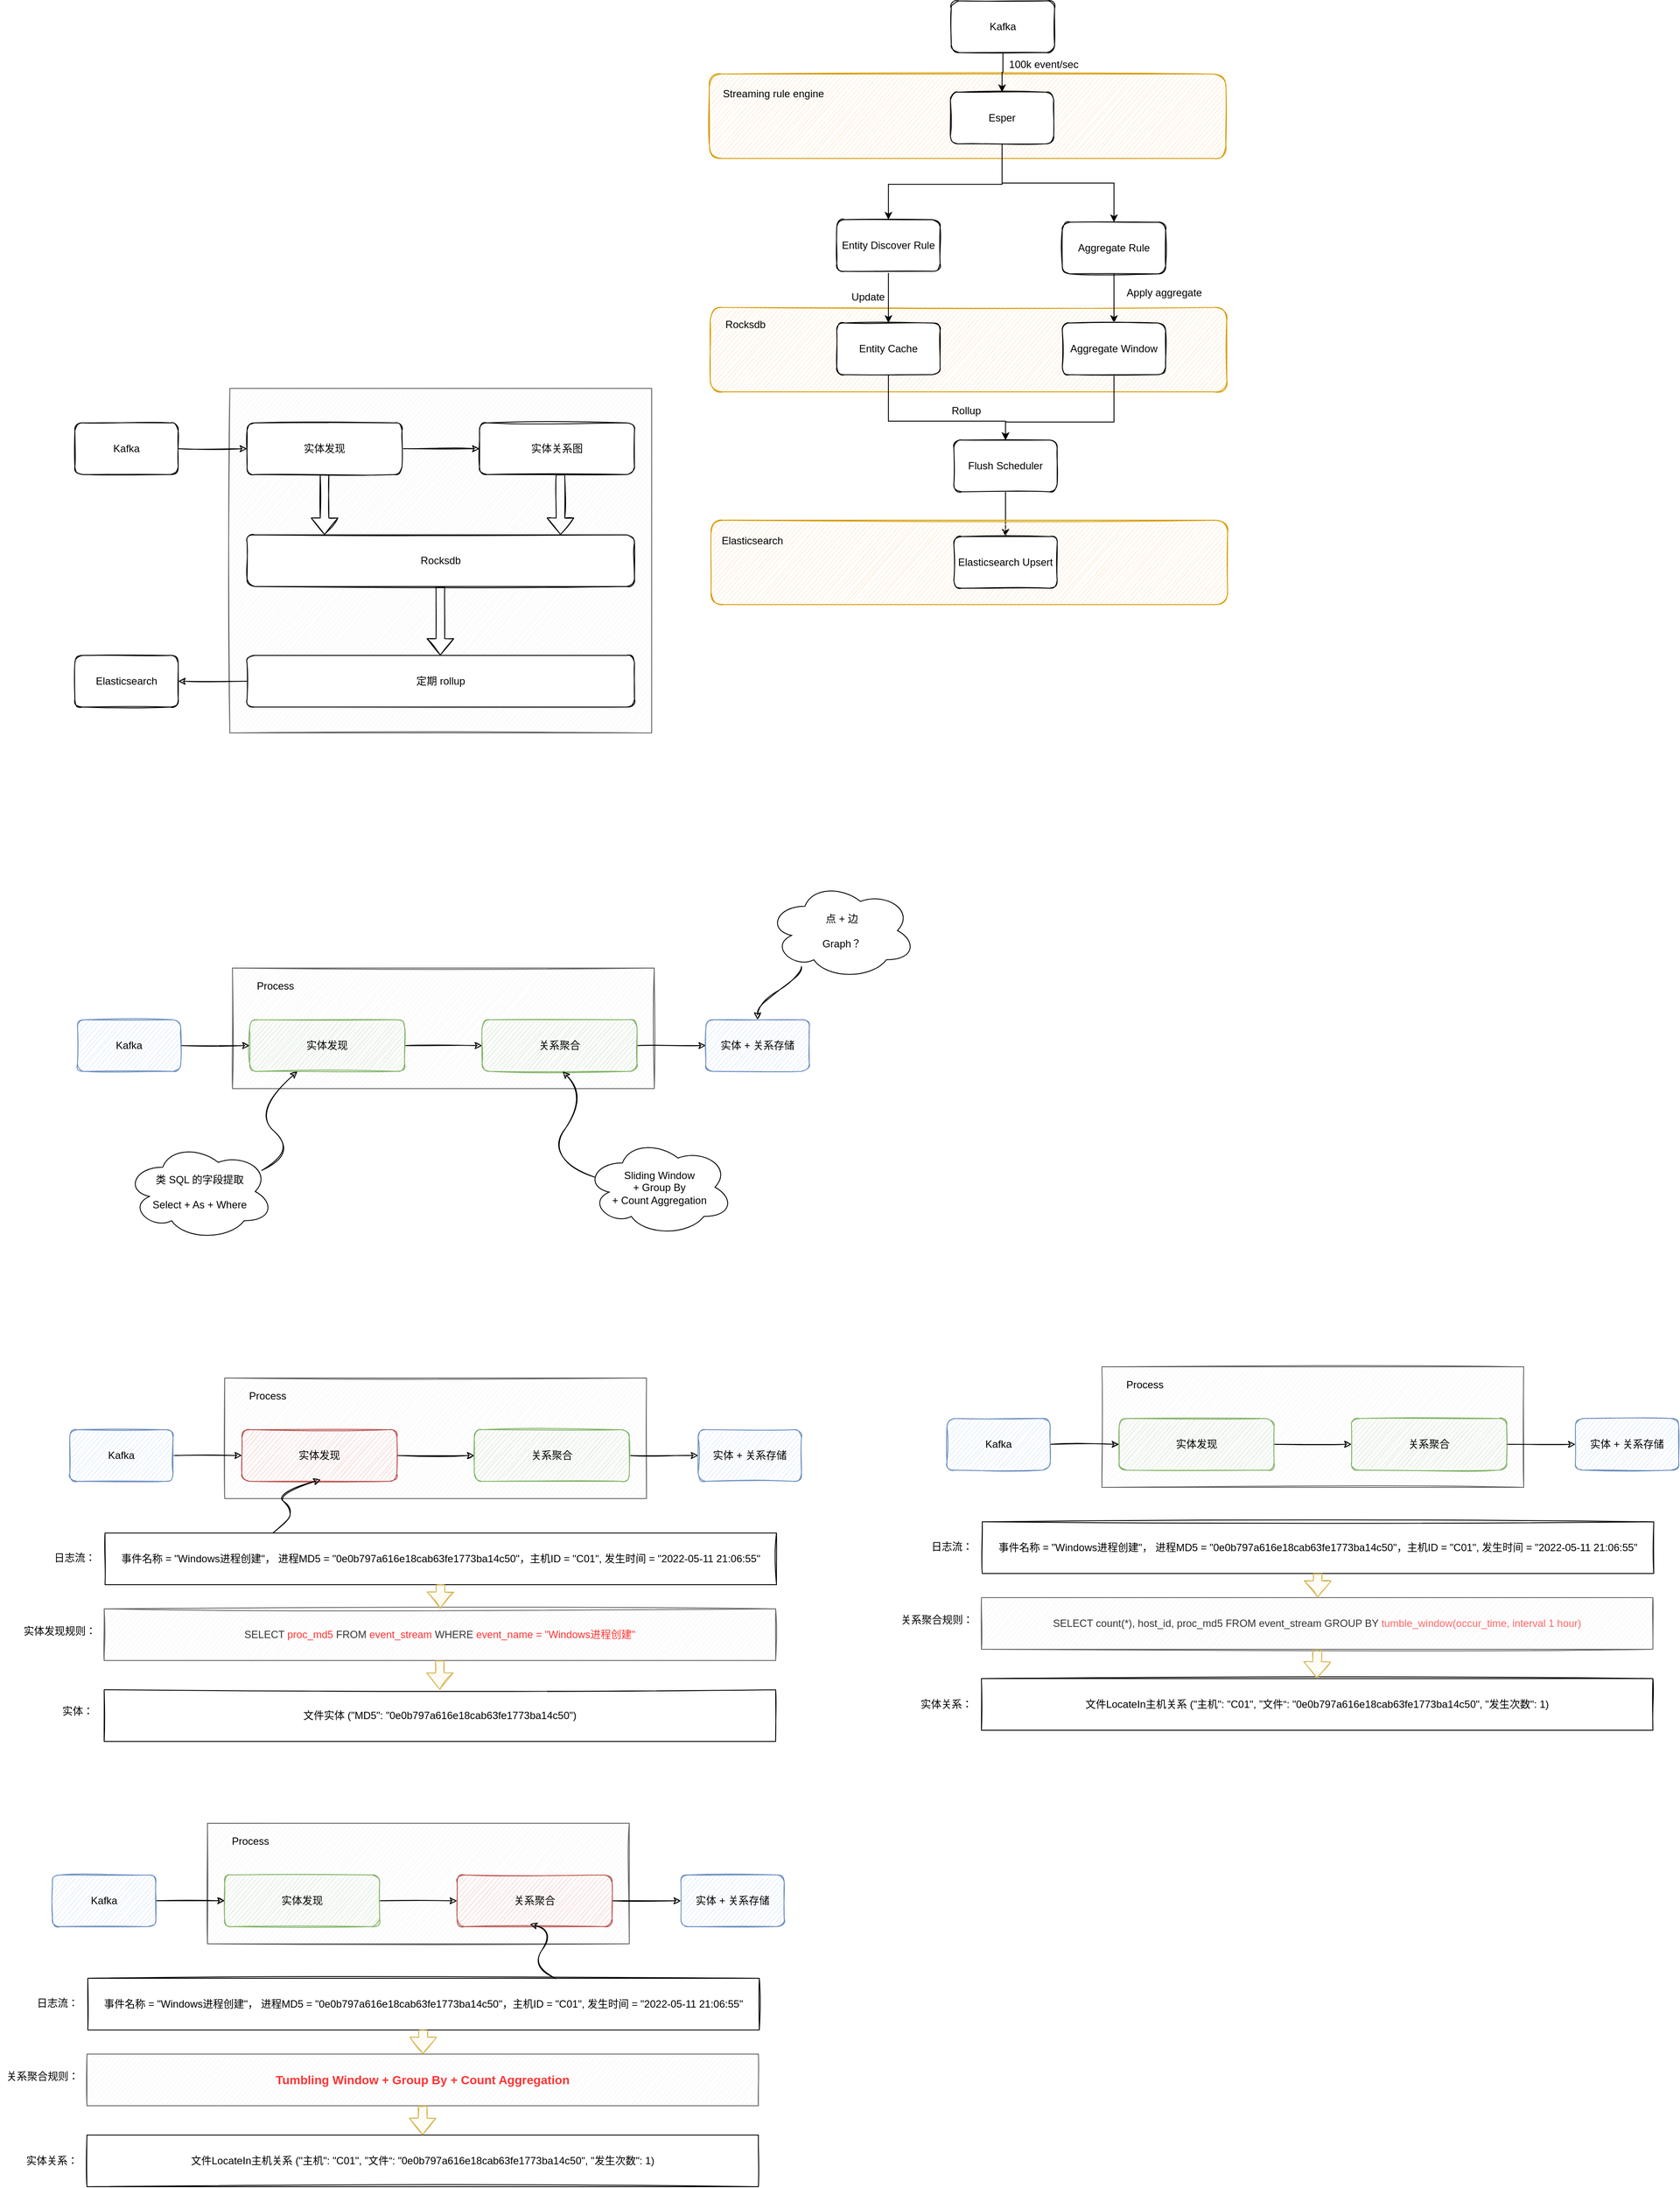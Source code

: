 <mxfile version="18.0.3" type="github">
  <diagram id="Bc4stklnjkjWacHDApCI" name="Page-1">
    <mxGraphModel dx="1955" dy="1791" grid="0" gridSize="10" guides="0" tooltips="1" connect="1" arrows="1" fold="1" page="0" pageScale="1" pageWidth="827" pageHeight="1169" math="0" shadow="0">
      <root>
        <mxCell id="0" />
        <mxCell id="1" parent="0" />
        <mxCell id="wNQRX56qIdrxU0Y-b8XY-25" value="" style="rounded=1;whiteSpace=wrap;html=1;fillColor=#ffe6cc;strokeColor=#d79b00;sketch=1;" vertex="1" parent="1">
          <mxGeometry x="784" y="-328" width="600" height="98" as="geometry" />
        </mxCell>
        <mxCell id="wNQRX56qIdrxU0Y-b8XY-15" value="" style="rounded=1;whiteSpace=wrap;html=1;fillColor=#ffe6cc;strokeColor=#d79b00;sketch=1;" vertex="1" parent="1">
          <mxGeometry x="785" y="-57" width="600" height="98" as="geometry" />
        </mxCell>
        <mxCell id="tYvwkiq_I5TnECn9o_-X-4" value="" style="rounded=0;whiteSpace=wrap;html=1;fillColor=#f5f5f5;fontColor=#333333;strokeColor=#666666;sketch=1;" parent="1" vertex="1">
          <mxGeometry x="227" y="37" width="490" height="400" as="geometry" />
        </mxCell>
        <mxCell id="tYvwkiq_I5TnECn9o_-X-10" style="edgeStyle=orthogonalEdgeStyle;rounded=0;orthogonalLoop=1;jettySize=auto;html=1;fontColor=none;sketch=1;" parent="1" source="tYvwkiq_I5TnECn9o_-X-2" target="tYvwkiq_I5TnECn9o_-X-9" edge="1">
          <mxGeometry relative="1" as="geometry" />
        </mxCell>
        <mxCell id="tYvwkiq_I5TnECn9o_-X-2" value="实体发现" style="rounded=1;whiteSpace=wrap;html=1;sketch=1;" parent="1" vertex="1">
          <mxGeometry x="247" y="77" width="180" height="60" as="geometry" />
        </mxCell>
        <mxCell id="tYvwkiq_I5TnECn9o_-X-3" value="Rocksdb" style="rounded=1;whiteSpace=wrap;html=1;sketch=1;" parent="1" vertex="1">
          <mxGeometry x="247" y="207" width="450" height="60" as="geometry" />
        </mxCell>
        <mxCell id="tYvwkiq_I5TnECn9o_-X-6" value="" style="edgeStyle=orthogonalEdgeStyle;rounded=0;orthogonalLoop=1;jettySize=auto;html=1;entryX=0;entryY=0.5;entryDx=0;entryDy=0;sketch=1;" parent="1" source="tYvwkiq_I5TnECn9o_-X-5" target="tYvwkiq_I5TnECn9o_-X-2" edge="1">
          <mxGeometry relative="1" as="geometry" />
        </mxCell>
        <mxCell id="tYvwkiq_I5TnECn9o_-X-5" value="Kafka" style="rounded=1;whiteSpace=wrap;html=1;sketch=1;" parent="1" vertex="1">
          <mxGeometry x="47" y="77" width="120" height="60" as="geometry" />
        </mxCell>
        <mxCell id="tYvwkiq_I5TnECn9o_-X-7" value="Elasticsearch" style="rounded=1;whiteSpace=wrap;html=1;sketch=1;" parent="1" vertex="1">
          <mxGeometry x="47" y="347" width="120" height="60" as="geometry" />
        </mxCell>
        <mxCell id="tYvwkiq_I5TnECn9o_-X-11" style="edgeStyle=orthogonalEdgeStyle;rounded=0;orthogonalLoop=1;jettySize=auto;html=1;exitX=0;exitY=0.5;exitDx=0;exitDy=0;fontColor=none;sketch=1;" parent="1" source="tYvwkiq_I5TnECn9o_-X-8" target="tYvwkiq_I5TnECn9o_-X-7" edge="1">
          <mxGeometry relative="1" as="geometry" />
        </mxCell>
        <mxCell id="tYvwkiq_I5TnECn9o_-X-8" value="定期 rollup" style="rounded=1;whiteSpace=wrap;html=1;sketch=1;" parent="1" vertex="1">
          <mxGeometry x="247" y="347" width="450" height="60" as="geometry" />
        </mxCell>
        <mxCell id="tYvwkiq_I5TnECn9o_-X-9" value="实体关系图" style="rounded=1;whiteSpace=wrap;html=1;sketch=1;" parent="1" vertex="1">
          <mxGeometry x="517" y="77" width="180" height="60" as="geometry" />
        </mxCell>
        <mxCell id="tYvwkiq_I5TnECn9o_-X-12" value="" style="shape=flexArrow;endArrow=classic;html=1;rounded=0;fontColor=none;exitX=0.5;exitY=1;exitDx=0;exitDy=0;entryX=0.2;entryY=0;entryDx=0;entryDy=0;entryPerimeter=0;sketch=1;" parent="1" source="tYvwkiq_I5TnECn9o_-X-2" target="tYvwkiq_I5TnECn9o_-X-3" edge="1">
          <mxGeometry width="50" height="50" relative="1" as="geometry">
            <mxPoint x="327" y="257" as="sourcePoint" />
            <mxPoint x="377" y="207" as="targetPoint" />
          </mxGeometry>
        </mxCell>
        <mxCell id="tYvwkiq_I5TnECn9o_-X-13" value="" style="shape=flexArrow;endArrow=classic;html=1;rounded=0;fontColor=none;exitX=0.5;exitY=1;exitDx=0;exitDy=0;entryX=0.2;entryY=0;entryDx=0;entryDy=0;entryPerimeter=0;sketch=1;" parent="1" edge="1">
          <mxGeometry width="50" height="50" relative="1" as="geometry">
            <mxPoint x="611" y="137" as="sourcePoint" />
            <mxPoint x="611" y="207" as="targetPoint" />
          </mxGeometry>
        </mxCell>
        <mxCell id="tYvwkiq_I5TnECn9o_-X-14" value="" style="shape=flexArrow;endArrow=classic;html=1;rounded=0;fontColor=none;exitX=0.5;exitY=1;exitDx=0;exitDy=0;entryX=0.499;entryY=0;entryDx=0;entryDy=0;entryPerimeter=0;sketch=1;" parent="1" target="tYvwkiq_I5TnECn9o_-X-8" edge="1">
          <mxGeometry width="50" height="50" relative="1" as="geometry">
            <mxPoint x="471.5" y="267" as="sourcePoint" />
            <mxPoint x="471.5" y="337" as="targetPoint" />
          </mxGeometry>
        </mxCell>
        <mxCell id="tYvwkiq_I5TnECn9o_-X-17" value="" style="rounded=0;whiteSpace=wrap;html=1;fillColor=#f5f5f5;fontColor=#333333;strokeColor=#666666;shadow=0;sketch=1;" parent="1" vertex="1">
          <mxGeometry x="230" y="710" width="490" height="140" as="geometry" />
        </mxCell>
        <mxCell id="tYvwkiq_I5TnECn9o_-X-18" style="edgeStyle=orthogonalEdgeStyle;rounded=0;orthogonalLoop=1;jettySize=auto;html=1;fontColor=none;shadow=0;sketch=1;" parent="1" source="tYvwkiq_I5TnECn9o_-X-19" target="tYvwkiq_I5TnECn9o_-X-26" edge="1">
          <mxGeometry relative="1" as="geometry" />
        </mxCell>
        <mxCell id="tYvwkiq_I5TnECn9o_-X-19" value="实体发现" style="rounded=1;whiteSpace=wrap;html=1;shadow=0;sketch=1;fillColor=#d5e8d4;strokeColor=#82b366;" parent="1" vertex="1">
          <mxGeometry x="250" y="770" width="180" height="60" as="geometry" />
        </mxCell>
        <mxCell id="tYvwkiq_I5TnECn9o_-X-21" value="" style="edgeStyle=orthogonalEdgeStyle;rounded=0;orthogonalLoop=1;jettySize=auto;html=1;entryX=0;entryY=0.5;entryDx=0;entryDy=0;shadow=0;sketch=1;" parent="1" source="tYvwkiq_I5TnECn9o_-X-22" target="tYvwkiq_I5TnECn9o_-X-19" edge="1">
          <mxGeometry relative="1" as="geometry" />
        </mxCell>
        <mxCell id="tYvwkiq_I5TnECn9o_-X-22" value="Kafka" style="rounded=1;whiteSpace=wrap;html=1;shadow=0;sketch=1;fillColor=#dae8fc;strokeColor=#6c8ebf;" parent="1" vertex="1">
          <mxGeometry x="50" y="770" width="120" height="60" as="geometry" />
        </mxCell>
        <mxCell id="tYvwkiq_I5TnECn9o_-X-32" style="edgeStyle=orthogonalEdgeStyle;rounded=0;orthogonalLoop=1;jettySize=auto;html=1;exitX=1;exitY=0.5;exitDx=0;exitDy=0;entryX=0;entryY=0.5;entryDx=0;entryDy=0;fontColor=none;shadow=0;sketch=1;" parent="1" source="tYvwkiq_I5TnECn9o_-X-26" target="tYvwkiq_I5TnECn9o_-X-31" edge="1">
          <mxGeometry relative="1" as="geometry" />
        </mxCell>
        <mxCell id="tYvwkiq_I5TnECn9o_-X-26" value="关系聚合" style="rounded=1;whiteSpace=wrap;html=1;shadow=0;sketch=1;fillColor=#d5e8d4;strokeColor=#82b366;" parent="1" vertex="1">
          <mxGeometry x="520" y="770" width="180" height="60" as="geometry" />
        </mxCell>
        <mxCell id="tYvwkiq_I5TnECn9o_-X-31" value="实体 + 关系存储" style="rounded=1;whiteSpace=wrap;html=1;shadow=0;sketch=1;fillColor=#dae8fc;strokeColor=#6c8ebf;" parent="1" vertex="1">
          <mxGeometry x="780" y="770" width="120" height="60" as="geometry" />
        </mxCell>
        <mxCell id="tYvwkiq_I5TnECn9o_-X-34" value="Process" style="text;html=1;strokeColor=none;fillColor=none;align=center;verticalAlign=middle;whiteSpace=wrap;rounded=0;shadow=0;fontColor=none;sketch=1;" parent="1" vertex="1">
          <mxGeometry x="250" y="716" width="60" height="30" as="geometry" />
        </mxCell>
        <mxCell id="tYvwkiq_I5TnECn9o_-X-36" value="" style="curved=1;endArrow=classic;html=1;rounded=0;shadow=0;sketch=1;fontColor=none;exitX=1;exitY=0;exitDx=0;exitDy=0;" parent="1" target="tYvwkiq_I5TnECn9o_-X-19" edge="1">
          <mxGeometry width="50" height="50" relative="1" as="geometry">
            <mxPoint x="264" y="945" as="sourcePoint" />
            <mxPoint x="304" y="875" as="targetPoint" />
            <Array as="points">
              <mxPoint x="304" y="925" />
              <mxPoint x="254" y="875" />
            </Array>
          </mxGeometry>
        </mxCell>
        <mxCell id="tYvwkiq_I5TnECn9o_-X-37" value="类 SQL 的字段提取&lt;br&gt;&lt;br&gt;Select + As + Where" style="ellipse;shape=cloud;whiteSpace=wrap;html=1;shadow=0;fontColor=none;" parent="1" vertex="1">
          <mxGeometry x="106" y="913" width="172" height="113" as="geometry" />
        </mxCell>
        <mxCell id="tYvwkiq_I5TnECn9o_-X-38" value="" style="curved=1;endArrow=classic;html=1;rounded=0;shadow=0;sketch=1;fontColor=none;exitX=0.07;exitY=0.4;exitDx=0;exitDy=0;exitPerimeter=0;" parent="1" source="tYvwkiq_I5TnECn9o_-X-39" edge="1">
          <mxGeometry width="50" height="50" relative="1" as="geometry">
            <mxPoint x="572" y="945" as="sourcePoint" />
            <mxPoint x="613.6" y="830" as="targetPoint" />
            <Array as="points">
              <mxPoint x="592" y="932" />
              <mxPoint x="642" y="860" />
            </Array>
          </mxGeometry>
        </mxCell>
        <mxCell id="tYvwkiq_I5TnECn9o_-X-39" value="Sliding Window &lt;br&gt;+ Group By&lt;br&gt;+ Count Aggregation" style="ellipse;shape=cloud;whiteSpace=wrap;html=1;shadow=0;fontColor=none;" parent="1" vertex="1">
          <mxGeometry x="640" y="908" width="172" height="113" as="geometry" />
        </mxCell>
        <mxCell id="tYvwkiq_I5TnECn9o_-X-40" value="点 + 边&lt;br&gt;&lt;br&gt;Graph？" style="ellipse;shape=cloud;whiteSpace=wrap;html=1;shadow=0;fontColor=none;" parent="1" vertex="1">
          <mxGeometry x="852" y="610" width="172" height="113" as="geometry" />
        </mxCell>
        <mxCell id="tYvwkiq_I5TnECn9o_-X-41" value="" style="curved=1;endArrow=classic;html=1;rounded=0;shadow=0;sketch=1;fontColor=none;exitX=0.226;exitY=0.869;exitDx=0;exitDy=0;exitPerimeter=0;entryX=0.5;entryY=0;entryDx=0;entryDy=0;" parent="1" source="tYvwkiq_I5TnECn9o_-X-40" target="tYvwkiq_I5TnECn9o_-X-31" edge="1">
          <mxGeometry width="50" height="50" relative="1" as="geometry">
            <mxPoint x="662.04" y="963.2" as="sourcePoint" />
            <mxPoint x="623.6" y="840" as="targetPoint" />
            <Array as="points">
              <mxPoint x="892" y="717" />
              <mxPoint x="840" y="753" />
            </Array>
          </mxGeometry>
        </mxCell>
        <mxCell id="tYvwkiq_I5TnECn9o_-X-42" value="" style="rounded=0;whiteSpace=wrap;html=1;fillColor=#f5f5f5;fontColor=#333333;strokeColor=#666666;shadow=0;sketch=1;" parent="1" vertex="1">
          <mxGeometry x="221" y="1186" width="490" height="140" as="geometry" />
        </mxCell>
        <mxCell id="tYvwkiq_I5TnECn9o_-X-43" style="edgeStyle=orthogonalEdgeStyle;rounded=0;orthogonalLoop=1;jettySize=auto;html=1;fontColor=none;shadow=0;sketch=1;" parent="1" source="tYvwkiq_I5TnECn9o_-X-44" target="tYvwkiq_I5TnECn9o_-X-48" edge="1">
          <mxGeometry relative="1" as="geometry" />
        </mxCell>
        <mxCell id="tYvwkiq_I5TnECn9o_-X-44" value="实体发现" style="rounded=1;whiteSpace=wrap;html=1;shadow=0;sketch=1;fillColor=#f8cecc;strokeColor=#b85450;" parent="1" vertex="1">
          <mxGeometry x="241" y="1246" width="180" height="60" as="geometry" />
        </mxCell>
        <mxCell id="tYvwkiq_I5TnECn9o_-X-45" value="" style="edgeStyle=orthogonalEdgeStyle;rounded=0;orthogonalLoop=1;jettySize=auto;html=1;entryX=0;entryY=0.5;entryDx=0;entryDy=0;shadow=0;sketch=1;" parent="1" source="tYvwkiq_I5TnECn9o_-X-46" target="tYvwkiq_I5TnECn9o_-X-44" edge="1">
          <mxGeometry relative="1" as="geometry" />
        </mxCell>
        <mxCell id="tYvwkiq_I5TnECn9o_-X-46" value="Kafka" style="rounded=1;whiteSpace=wrap;html=1;shadow=0;sketch=1;fillColor=#dae8fc;strokeColor=#6c8ebf;" parent="1" vertex="1">
          <mxGeometry x="41" y="1246" width="120" height="60" as="geometry" />
        </mxCell>
        <mxCell id="tYvwkiq_I5TnECn9o_-X-47" style="edgeStyle=orthogonalEdgeStyle;rounded=0;orthogonalLoop=1;jettySize=auto;html=1;exitX=1;exitY=0.5;exitDx=0;exitDy=0;entryX=0;entryY=0.5;entryDx=0;entryDy=0;fontColor=none;shadow=0;sketch=1;" parent="1" source="tYvwkiq_I5TnECn9o_-X-48" target="tYvwkiq_I5TnECn9o_-X-49" edge="1">
          <mxGeometry relative="1" as="geometry" />
        </mxCell>
        <mxCell id="tYvwkiq_I5TnECn9o_-X-48" value="关系聚合" style="rounded=1;whiteSpace=wrap;html=1;shadow=0;sketch=1;fillColor=#d5e8d4;strokeColor=#82b366;" parent="1" vertex="1">
          <mxGeometry x="511" y="1246" width="180" height="60" as="geometry" />
        </mxCell>
        <mxCell id="tYvwkiq_I5TnECn9o_-X-49" value="实体 + 关系存储" style="rounded=1;whiteSpace=wrap;html=1;shadow=0;sketch=1;fillColor=#dae8fc;strokeColor=#6c8ebf;" parent="1" vertex="1">
          <mxGeometry x="771" y="1246" width="120" height="60" as="geometry" />
        </mxCell>
        <mxCell id="tYvwkiq_I5TnECn9o_-X-50" value="Process" style="text;html=1;strokeColor=none;fillColor=none;align=center;verticalAlign=middle;whiteSpace=wrap;rounded=0;shadow=0;fontColor=none;sketch=1;" parent="1" vertex="1">
          <mxGeometry x="241" y="1192" width="60" height="30" as="geometry" />
        </mxCell>
        <mxCell id="tYvwkiq_I5TnECn9o_-X-53" value="事件名称 = &quot;Windows进程创建&quot;， 进程MD5 = &quot;0e0b797a616e18cab63fe1773ba14c50&quot;，主机ID = &quot;C01&quot;, 发生时间 = &quot;2022-05-11 21:06:55&quot;" style="rounded=0;whiteSpace=wrap;html=1;shadow=0;sketch=1;" parent="1" vertex="1">
          <mxGeometry x="82" y="1366" width="780" height="60" as="geometry" />
        </mxCell>
        <mxCell id="tYvwkiq_I5TnECn9o_-X-54" value="SELECT &lt;font color=&quot;#ff3333&quot;&gt;proc_md5 &lt;/font&gt;FROM &lt;font color=&quot;#ff3333&quot;&gt;event_stream &lt;/font&gt;WHERE &lt;font color=&quot;#ff3333&quot;&gt;event_name = &quot;Windows进程创建&quot;&lt;/font&gt;" style="rounded=0;whiteSpace=wrap;html=1;shadow=0;sketch=1;fillColor=#f5f5f5;strokeColor=#666666;fontColor=#333333;" parent="1" vertex="1">
          <mxGeometry x="81" y="1454" width="780" height="60" as="geometry" />
        </mxCell>
        <mxCell id="tYvwkiq_I5TnECn9o_-X-55" value="" style="shape=flexArrow;endArrow=classic;html=1;rounded=0;shadow=0;sketch=1;fontColor=#FF3333;fillColor=#fff2cc;strokeColor=#d6b656;" parent="1" source="tYvwkiq_I5TnECn9o_-X-53" target="tYvwkiq_I5TnECn9o_-X-54" edge="1">
          <mxGeometry width="50" height="50" relative="1" as="geometry">
            <mxPoint x="433" y="1477" as="sourcePoint" />
            <mxPoint x="462" y="1610" as="targetPoint" />
          </mxGeometry>
        </mxCell>
        <mxCell id="tYvwkiq_I5TnECn9o_-X-58" value="&lt;font color=&quot;#000000&quot;&gt;日志流：&lt;/font&gt;" style="text;html=1;strokeColor=none;fillColor=none;align=center;verticalAlign=middle;whiteSpace=wrap;rounded=0;shadow=0;sketch=1;fontColor=#FF3333;" parent="1" vertex="1">
          <mxGeometry x="17" y="1380" width="60" height="30" as="geometry" />
        </mxCell>
        <mxCell id="tYvwkiq_I5TnECn9o_-X-59" value="&lt;font color=&quot;#000000&quot;&gt;实体发现规则：&lt;/font&gt;" style="text;html=1;strokeColor=none;fillColor=none;align=center;verticalAlign=middle;whiteSpace=wrap;rounded=0;shadow=0;sketch=1;fontColor=#FF3333;" parent="1" vertex="1">
          <mxGeometry x="-20" y="1465" width="99" height="30" as="geometry" />
        </mxCell>
        <mxCell id="tYvwkiq_I5TnECn9o_-X-60" value="文件实体 (&quot;MD5&quot;: &quot;0e0b797a616e18cab63fe1773ba14c50&quot;)" style="rounded=0;whiteSpace=wrap;html=1;shadow=0;sketch=1;" parent="1" vertex="1">
          <mxGeometry x="81" y="1548" width="780" height="60" as="geometry" />
        </mxCell>
        <mxCell id="tYvwkiq_I5TnECn9o_-X-61" value="" style="shape=flexArrow;endArrow=classic;html=1;rounded=0;shadow=0;sketch=1;fontColor=#FF3333;fillColor=#fff2cc;strokeColor=#d6b656;" parent="1" source="tYvwkiq_I5TnECn9o_-X-54" target="tYvwkiq_I5TnECn9o_-X-60" edge="1">
          <mxGeometry width="50" height="50" relative="1" as="geometry">
            <mxPoint x="481.659" y="1436" as="sourcePoint" />
            <mxPoint x="481.341" y="1464" as="targetPoint" />
          </mxGeometry>
        </mxCell>
        <mxCell id="tYvwkiq_I5TnECn9o_-X-62" value="&lt;font color=&quot;#000000&quot;&gt;实体：&lt;/font&gt;" style="text;html=1;strokeColor=none;fillColor=none;align=center;verticalAlign=middle;whiteSpace=wrap;rounded=0;shadow=0;sketch=1;fontColor=#FF3333;" parent="1" vertex="1">
          <mxGeometry x="1" y="1558" width="99" height="30" as="geometry" />
        </mxCell>
        <mxCell id="tYvwkiq_I5TnECn9o_-X-63" value="" style="rounded=0;whiteSpace=wrap;html=1;fillColor=#f5f5f5;fontColor=#333333;strokeColor=#666666;shadow=0;sketch=1;" parent="1" vertex="1">
          <mxGeometry x="1240" y="1173" width="490" height="140" as="geometry" />
        </mxCell>
        <mxCell id="tYvwkiq_I5TnECn9o_-X-64" style="edgeStyle=orthogonalEdgeStyle;rounded=0;orthogonalLoop=1;jettySize=auto;html=1;fontColor=none;shadow=0;sketch=1;" parent="1" source="tYvwkiq_I5TnECn9o_-X-65" target="tYvwkiq_I5TnECn9o_-X-69" edge="1">
          <mxGeometry relative="1" as="geometry" />
        </mxCell>
        <mxCell id="tYvwkiq_I5TnECn9o_-X-65" value="实体发现" style="rounded=1;whiteSpace=wrap;html=1;shadow=0;sketch=1;fillColor=#d5e8d4;strokeColor=#82b366;" parent="1" vertex="1">
          <mxGeometry x="1260" y="1233" width="180" height="60" as="geometry" />
        </mxCell>
        <mxCell id="tYvwkiq_I5TnECn9o_-X-66" value="" style="edgeStyle=orthogonalEdgeStyle;rounded=0;orthogonalLoop=1;jettySize=auto;html=1;entryX=0;entryY=0.5;entryDx=0;entryDy=0;shadow=0;sketch=1;" parent="1" source="tYvwkiq_I5TnECn9o_-X-67" target="tYvwkiq_I5TnECn9o_-X-65" edge="1">
          <mxGeometry relative="1" as="geometry" />
        </mxCell>
        <mxCell id="tYvwkiq_I5TnECn9o_-X-67" value="Kafka" style="rounded=1;whiteSpace=wrap;html=1;shadow=0;sketch=1;fillColor=#dae8fc;strokeColor=#6c8ebf;" parent="1" vertex="1">
          <mxGeometry x="1060" y="1233" width="120" height="60" as="geometry" />
        </mxCell>
        <mxCell id="tYvwkiq_I5TnECn9o_-X-68" style="edgeStyle=orthogonalEdgeStyle;rounded=0;orthogonalLoop=1;jettySize=auto;html=1;exitX=1;exitY=0.5;exitDx=0;exitDy=0;entryX=0;entryY=0.5;entryDx=0;entryDy=0;fontColor=none;shadow=0;sketch=1;" parent="1" source="tYvwkiq_I5TnECn9o_-X-69" target="tYvwkiq_I5TnECn9o_-X-70" edge="1">
          <mxGeometry relative="1" as="geometry" />
        </mxCell>
        <mxCell id="tYvwkiq_I5TnECn9o_-X-69" value="关系聚合" style="rounded=1;whiteSpace=wrap;html=1;shadow=0;sketch=1;fillColor=#d5e8d4;strokeColor=#82b366;" parent="1" vertex="1">
          <mxGeometry x="1530" y="1233" width="180" height="60" as="geometry" />
        </mxCell>
        <mxCell id="tYvwkiq_I5TnECn9o_-X-70" value="实体 + 关系存储" style="rounded=1;whiteSpace=wrap;html=1;shadow=0;sketch=1;fillColor=#dae8fc;strokeColor=#6c8ebf;" parent="1" vertex="1">
          <mxGeometry x="1790" y="1233" width="120" height="60" as="geometry" />
        </mxCell>
        <mxCell id="tYvwkiq_I5TnECn9o_-X-71" value="Process" style="text;html=1;strokeColor=none;fillColor=none;align=center;verticalAlign=middle;whiteSpace=wrap;rounded=0;shadow=0;fontColor=none;sketch=1;" parent="1" vertex="1">
          <mxGeometry x="1260" y="1179" width="60" height="30" as="geometry" />
        </mxCell>
        <mxCell id="tYvwkiq_I5TnECn9o_-X-72" value="事件名称 = &quot;Windows进程创建&quot;， 进程MD5 = &quot;0e0b797a616e18cab63fe1773ba14c50&quot;，主机ID = &quot;C01&quot;, 发生时间 = &quot;2022-05-11 21:06:55&quot;" style="rounded=0;whiteSpace=wrap;html=1;shadow=0;sketch=1;" parent="1" vertex="1">
          <mxGeometry x="1101" y="1353" width="780" height="60" as="geometry" />
        </mxCell>
        <mxCell id="tYvwkiq_I5TnECn9o_-X-73" value="SELECT count(*), host_id, proc_md5 FROM event_stream GROUP BY &lt;font color=&quot;#ff6666&quot;&gt;tumble_window(occur_time, interval 1 hour)&lt;/font&gt;" style="rounded=0;whiteSpace=wrap;html=1;shadow=0;sketch=1;fillColor=#f5f5f5;strokeColor=#666666;fontColor=#333333;" parent="1" vertex="1">
          <mxGeometry x="1100" y="1441" width="780" height="60" as="geometry" />
        </mxCell>
        <mxCell id="tYvwkiq_I5TnECn9o_-X-74" value="" style="shape=flexArrow;endArrow=classic;html=1;rounded=0;shadow=0;sketch=1;fontColor=#FF3333;fillColor=#fff2cc;strokeColor=#d6b656;" parent="1" source="tYvwkiq_I5TnECn9o_-X-72" target="tYvwkiq_I5TnECn9o_-X-73" edge="1">
          <mxGeometry width="50" height="50" relative="1" as="geometry">
            <mxPoint x="1452" y="1464" as="sourcePoint" />
            <mxPoint x="1481" y="1597" as="targetPoint" />
          </mxGeometry>
        </mxCell>
        <mxCell id="tYvwkiq_I5TnECn9o_-X-75" value="&lt;font color=&quot;#000000&quot;&gt;日志流：&lt;/font&gt;" style="text;html=1;strokeColor=none;fillColor=none;align=center;verticalAlign=middle;whiteSpace=wrap;rounded=0;shadow=0;sketch=1;fontColor=#FF3333;" parent="1" vertex="1">
          <mxGeometry x="1036" y="1367" width="60" height="30" as="geometry" />
        </mxCell>
        <mxCell id="tYvwkiq_I5TnECn9o_-X-76" value="&lt;font color=&quot;#000000&quot;&gt;关系聚合规则：&lt;/font&gt;" style="text;html=1;strokeColor=none;fillColor=none;align=center;verticalAlign=middle;whiteSpace=wrap;rounded=0;shadow=0;sketch=1;fontColor=#FF3333;" parent="1" vertex="1">
          <mxGeometry x="999" y="1452" width="99" height="30" as="geometry" />
        </mxCell>
        <mxCell id="tYvwkiq_I5TnECn9o_-X-77" value="文件LocateIn主机关系 (&quot;主机&quot;: &quot;C01&quot;, ”文件“: &quot;0e0b797a616e18cab63fe1773ba14c50&quot;, &quot;发生次数&quot;: 1)" style="rounded=0;whiteSpace=wrap;html=1;shadow=0;sketch=1;" parent="1" vertex="1">
          <mxGeometry x="1100" y="1535" width="780" height="60" as="geometry" />
        </mxCell>
        <mxCell id="tYvwkiq_I5TnECn9o_-X-78" value="" style="shape=flexArrow;endArrow=classic;html=1;rounded=0;shadow=0;sketch=1;fontColor=#FF3333;fillColor=#fff2cc;strokeColor=#d6b656;" parent="1" source="tYvwkiq_I5TnECn9o_-X-73" target="tYvwkiq_I5TnECn9o_-X-77" edge="1">
          <mxGeometry width="50" height="50" relative="1" as="geometry">
            <mxPoint x="1500.659" y="1423" as="sourcePoint" />
            <mxPoint x="1500.341" y="1451" as="targetPoint" />
          </mxGeometry>
        </mxCell>
        <mxCell id="tYvwkiq_I5TnECn9o_-X-79" value="&lt;font color=&quot;#000000&quot;&gt;实体关系：&lt;/font&gt;" style="text;html=1;strokeColor=none;fillColor=none;align=center;verticalAlign=middle;whiteSpace=wrap;rounded=0;shadow=0;sketch=1;fontColor=#FF3333;" parent="1" vertex="1">
          <mxGeometry x="1010" y="1550" width="99" height="30" as="geometry" />
        </mxCell>
        <mxCell id="tYvwkiq_I5TnECn9o_-X-97" value="" style="rounded=0;whiteSpace=wrap;html=1;fillColor=#f5f5f5;fontColor=#333333;strokeColor=#666666;shadow=0;sketch=1;" parent="1" vertex="1">
          <mxGeometry x="201" y="1703" width="490" height="140" as="geometry" />
        </mxCell>
        <mxCell id="tYvwkiq_I5TnECn9o_-X-98" style="edgeStyle=orthogonalEdgeStyle;rounded=0;orthogonalLoop=1;jettySize=auto;html=1;fontColor=none;shadow=0;sketch=1;" parent="1" source="tYvwkiq_I5TnECn9o_-X-99" target="tYvwkiq_I5TnECn9o_-X-103" edge="1">
          <mxGeometry relative="1" as="geometry" />
        </mxCell>
        <mxCell id="tYvwkiq_I5TnECn9o_-X-99" value="实体发现" style="rounded=1;whiteSpace=wrap;html=1;shadow=0;sketch=1;fillColor=#d5e8d4;strokeColor=#82b366;" parent="1" vertex="1">
          <mxGeometry x="221" y="1763" width="180" height="60" as="geometry" />
        </mxCell>
        <mxCell id="tYvwkiq_I5TnECn9o_-X-100" value="" style="edgeStyle=orthogonalEdgeStyle;rounded=0;orthogonalLoop=1;jettySize=auto;html=1;entryX=0;entryY=0.5;entryDx=0;entryDy=0;shadow=0;sketch=1;" parent="1" source="tYvwkiq_I5TnECn9o_-X-101" target="tYvwkiq_I5TnECn9o_-X-99" edge="1">
          <mxGeometry relative="1" as="geometry" />
        </mxCell>
        <mxCell id="tYvwkiq_I5TnECn9o_-X-101" value="Kafka" style="rounded=1;whiteSpace=wrap;html=1;shadow=0;sketch=1;fillColor=#dae8fc;strokeColor=#6c8ebf;" parent="1" vertex="1">
          <mxGeometry x="21" y="1763" width="120" height="60" as="geometry" />
        </mxCell>
        <mxCell id="tYvwkiq_I5TnECn9o_-X-102" style="edgeStyle=orthogonalEdgeStyle;rounded=0;orthogonalLoop=1;jettySize=auto;html=1;exitX=1;exitY=0.5;exitDx=0;exitDy=0;entryX=0;entryY=0.5;entryDx=0;entryDy=0;fontColor=none;shadow=0;sketch=1;" parent="1" source="tYvwkiq_I5TnECn9o_-X-103" target="tYvwkiq_I5TnECn9o_-X-104" edge="1">
          <mxGeometry relative="1" as="geometry" />
        </mxCell>
        <mxCell id="tYvwkiq_I5TnECn9o_-X-103" value="关系聚合" style="rounded=1;whiteSpace=wrap;html=1;shadow=0;sketch=1;fillColor=#f8cecc;strokeColor=#b85450;" parent="1" vertex="1">
          <mxGeometry x="491" y="1763" width="180" height="60" as="geometry" />
        </mxCell>
        <mxCell id="tYvwkiq_I5TnECn9o_-X-104" value="实体 + 关系存储" style="rounded=1;whiteSpace=wrap;html=1;shadow=0;sketch=1;fillColor=#dae8fc;strokeColor=#6c8ebf;" parent="1" vertex="1">
          <mxGeometry x="751" y="1763" width="120" height="60" as="geometry" />
        </mxCell>
        <mxCell id="tYvwkiq_I5TnECn9o_-X-105" value="Process" style="text;html=1;strokeColor=none;fillColor=none;align=center;verticalAlign=middle;whiteSpace=wrap;rounded=0;shadow=0;fontColor=none;sketch=1;" parent="1" vertex="1">
          <mxGeometry x="221" y="1709" width="60" height="30" as="geometry" />
        </mxCell>
        <mxCell id="tYvwkiq_I5TnECn9o_-X-106" value="事件名称 = &quot;Windows进程创建&quot;， 进程MD5 = &quot;0e0b797a616e18cab63fe1773ba14c50&quot;，主机ID = &quot;C01&quot;, 发生时间 = &quot;2022-05-11 21:06:55&quot;" style="rounded=0;whiteSpace=wrap;html=1;shadow=0;sketch=1;" parent="1" vertex="1">
          <mxGeometry x="62" y="1883" width="780" height="60" as="geometry" />
        </mxCell>
        <mxCell id="tYvwkiq_I5TnECn9o_-X-107" value="&lt;b&gt;&lt;font style=&quot;line-height: 1.3; font-size: 14px;&quot; color=&quot;#ff3333&quot;&gt;Tumbling Window + Group By + Count Aggregation&lt;/font&gt;&lt;/b&gt;" style="rounded=0;whiteSpace=wrap;html=1;shadow=0;sketch=1;fillColor=#f5f5f5;strokeColor=#666666;fontColor=#333333;" parent="1" vertex="1">
          <mxGeometry x="61" y="1971" width="780" height="60" as="geometry" />
        </mxCell>
        <mxCell id="tYvwkiq_I5TnECn9o_-X-108" value="" style="shape=flexArrow;endArrow=classic;html=1;rounded=0;shadow=0;sketch=1;fontColor=#FF3333;fillColor=#fff2cc;strokeColor=#d6b656;" parent="1" source="tYvwkiq_I5TnECn9o_-X-106" target="tYvwkiq_I5TnECn9o_-X-107" edge="1">
          <mxGeometry width="50" height="50" relative="1" as="geometry">
            <mxPoint x="413" y="1994" as="sourcePoint" />
            <mxPoint x="442" y="2127" as="targetPoint" />
          </mxGeometry>
        </mxCell>
        <mxCell id="tYvwkiq_I5TnECn9o_-X-109" value="&lt;font color=&quot;#000000&quot;&gt;日志流：&lt;/font&gt;" style="text;html=1;strokeColor=none;fillColor=none;align=center;verticalAlign=middle;whiteSpace=wrap;rounded=0;shadow=0;sketch=1;fontColor=#FF3333;" parent="1" vertex="1">
          <mxGeometry x="-3" y="1897" width="60" height="30" as="geometry" />
        </mxCell>
        <mxCell id="tYvwkiq_I5TnECn9o_-X-110" value="&lt;font color=&quot;#000000&quot;&gt;关系聚合规则：&lt;/font&gt;" style="text;html=1;strokeColor=none;fillColor=none;align=center;verticalAlign=middle;whiteSpace=wrap;rounded=0;shadow=0;sketch=1;fontColor=#FF3333;" parent="1" vertex="1">
          <mxGeometry x="-40" y="1982" width="99" height="30" as="geometry" />
        </mxCell>
        <mxCell id="tYvwkiq_I5TnECn9o_-X-111" value="文件LocateIn主机关系 (&quot;主机&quot;: &quot;C01&quot;, ”文件“: &quot;0e0b797a616e18cab63fe1773ba14c50&quot;, &quot;发生次数&quot;: 1)" style="rounded=0;whiteSpace=wrap;html=1;shadow=0;sketch=1;" parent="1" vertex="1">
          <mxGeometry x="61" y="2065" width="780" height="60" as="geometry" />
        </mxCell>
        <mxCell id="tYvwkiq_I5TnECn9o_-X-112" value="" style="shape=flexArrow;endArrow=classic;html=1;rounded=0;shadow=0;sketch=1;fontColor=#FF3333;fillColor=#fff2cc;strokeColor=#d6b656;" parent="1" source="tYvwkiq_I5TnECn9o_-X-107" target="tYvwkiq_I5TnECn9o_-X-111" edge="1">
          <mxGeometry width="50" height="50" relative="1" as="geometry">
            <mxPoint x="461.659" y="1953" as="sourcePoint" />
            <mxPoint x="461.341" y="1981" as="targetPoint" />
          </mxGeometry>
        </mxCell>
        <mxCell id="tYvwkiq_I5TnECn9o_-X-113" value="&lt;font color=&quot;#000000&quot;&gt;实体关系：&lt;/font&gt;" style="text;html=1;strokeColor=none;fillColor=none;align=center;verticalAlign=middle;whiteSpace=wrap;rounded=0;shadow=0;sketch=1;fontColor=#FF3333;" parent="1" vertex="1">
          <mxGeometry x="-29" y="2080" width="99" height="30" as="geometry" />
        </mxCell>
        <mxCell id="wNQRX56qIdrxU0Y-b8XY-4" style="edgeStyle=orthogonalEdgeStyle;rounded=0;orthogonalLoop=1;jettySize=auto;html=1;" edge="1" parent="1" source="wNQRX56qIdrxU0Y-b8XY-1" target="wNQRX56qIdrxU0Y-b8XY-2">
          <mxGeometry relative="1" as="geometry" />
        </mxCell>
        <mxCell id="wNQRX56qIdrxU0Y-b8XY-1" value="Kafka" style="rounded=1;whiteSpace=wrap;html=1;sketch=1;" vertex="1" parent="1">
          <mxGeometry x="1065" y="-413" width="120" height="60" as="geometry" />
        </mxCell>
        <mxCell id="wNQRX56qIdrxU0Y-b8XY-7" style="edgeStyle=orthogonalEdgeStyle;rounded=0;orthogonalLoop=1;jettySize=auto;html=1;exitX=0.5;exitY=1;exitDx=0;exitDy=0;" edge="1" parent="1" source="wNQRX56qIdrxU0Y-b8XY-2" target="wNQRX56qIdrxU0Y-b8XY-5">
          <mxGeometry relative="1" as="geometry">
            <mxPoint x="1127" y="-237" as="sourcePoint" />
            <Array as="points">
              <mxPoint x="1124" y="-200" />
              <mxPoint x="992" y="-200" />
            </Array>
          </mxGeometry>
        </mxCell>
        <mxCell id="wNQRX56qIdrxU0Y-b8XY-8" style="edgeStyle=orthogonalEdgeStyle;rounded=0;orthogonalLoop=1;jettySize=auto;html=1;exitX=0.5;exitY=1;exitDx=0;exitDy=0;" edge="1" parent="1" source="wNQRX56qIdrxU0Y-b8XY-2" target="wNQRX56qIdrxU0Y-b8XY-6">
          <mxGeometry relative="1" as="geometry" />
        </mxCell>
        <mxCell id="wNQRX56qIdrxU0Y-b8XY-2" value="Esper" style="rounded=1;whiteSpace=wrap;html=1;sketch=1;" vertex="1" parent="1">
          <mxGeometry x="1064" y="-307" width="120" height="60" as="geometry" />
        </mxCell>
        <mxCell id="wNQRX56qIdrxU0Y-b8XY-18" style="edgeStyle=orthogonalEdgeStyle;rounded=0;orthogonalLoop=1;jettySize=auto;html=1;exitX=0.5;exitY=1;exitDx=0;exitDy=0;" edge="1" parent="1" source="wNQRX56qIdrxU0Y-b8XY-3" target="wNQRX56qIdrxU0Y-b8XY-17">
          <mxGeometry relative="1" as="geometry">
            <Array as="points">
              <mxPoint x="992" y="75" />
              <mxPoint x="1128" y="75" />
            </Array>
          </mxGeometry>
        </mxCell>
        <mxCell id="wNQRX56qIdrxU0Y-b8XY-3" value="Entity Cache" style="rounded=1;whiteSpace=wrap;html=1;sketch=1;" vertex="1" parent="1">
          <mxGeometry x="932" y="-39" width="120" height="60" as="geometry" />
        </mxCell>
        <mxCell id="wNQRX56qIdrxU0Y-b8XY-10" style="edgeStyle=orthogonalEdgeStyle;rounded=0;orthogonalLoop=1;jettySize=auto;html=1;" edge="1" parent="1" source="wNQRX56qIdrxU0Y-b8XY-5" target="wNQRX56qIdrxU0Y-b8XY-3">
          <mxGeometry relative="1" as="geometry" />
        </mxCell>
        <mxCell id="wNQRX56qIdrxU0Y-b8XY-5" value="Entity Discover Rule" style="rounded=1;whiteSpace=wrap;html=1;sketch=1;" vertex="1" parent="1">
          <mxGeometry x="932" y="-159" width="120" height="60" as="geometry" />
        </mxCell>
        <mxCell id="wNQRX56qIdrxU0Y-b8XY-12" style="edgeStyle=orthogonalEdgeStyle;rounded=0;orthogonalLoop=1;jettySize=auto;html=1;" edge="1" parent="1" source="wNQRX56qIdrxU0Y-b8XY-6" target="wNQRX56qIdrxU0Y-b8XY-11">
          <mxGeometry relative="1" as="geometry" />
        </mxCell>
        <mxCell id="wNQRX56qIdrxU0Y-b8XY-6" value="Aggregate Rule" style="rounded=1;whiteSpace=wrap;html=1;sketch=1;" vertex="1" parent="1">
          <mxGeometry x="1194" y="-156" width="120" height="60" as="geometry" />
        </mxCell>
        <mxCell id="wNQRX56qIdrxU0Y-b8XY-19" style="edgeStyle=orthogonalEdgeStyle;rounded=0;orthogonalLoop=1;jettySize=auto;html=1;exitX=0.5;exitY=1;exitDx=0;exitDy=0;" edge="1" parent="1" source="wNQRX56qIdrxU0Y-b8XY-11" target="wNQRX56qIdrxU0Y-b8XY-17">
          <mxGeometry relative="1" as="geometry">
            <Array as="points">
              <mxPoint x="1254" y="76" />
              <mxPoint x="1128" y="76" />
            </Array>
          </mxGeometry>
        </mxCell>
        <mxCell id="wNQRX56qIdrxU0Y-b8XY-11" value="Aggregate Window" style="rounded=1;whiteSpace=wrap;html=1;sketch=1;" vertex="1" parent="1">
          <mxGeometry x="1194" y="-39" width="120" height="60" as="geometry" />
        </mxCell>
        <mxCell id="wNQRX56qIdrxU0Y-b8XY-13" value="Update" style="text;html=1;align=center;verticalAlign=middle;resizable=0;points=[];autosize=1;strokeColor=none;fillColor=none;" vertex="1" parent="1">
          <mxGeometry x="943" y="-78" width="49" height="18" as="geometry" />
        </mxCell>
        <mxCell id="wNQRX56qIdrxU0Y-b8XY-14" value="Apply aggregate" style="text;html=1;align=center;verticalAlign=middle;resizable=0;points=[];autosize=1;strokeColor=none;fillColor=none;" vertex="1" parent="1">
          <mxGeometry x="1263" y="-83" width="97" height="18" as="geometry" />
        </mxCell>
        <mxCell id="wNQRX56qIdrxU0Y-b8XY-16" value="Rocksdb" style="text;html=1;strokeColor=none;fillColor=none;align=center;verticalAlign=middle;whiteSpace=wrap;rounded=0;sketch=1;" vertex="1" parent="1">
          <mxGeometry x="796" y="-52" width="60" height="30" as="geometry" />
        </mxCell>
        <mxCell id="wNQRX56qIdrxU0Y-b8XY-22" value="" style="edgeStyle=orthogonalEdgeStyle;rounded=0;orthogonalLoop=1;jettySize=auto;html=1;" edge="1" parent="1" source="wNQRX56qIdrxU0Y-b8XY-17" target="wNQRX56qIdrxU0Y-b8XY-21">
          <mxGeometry relative="1" as="geometry" />
        </mxCell>
        <mxCell id="wNQRX56qIdrxU0Y-b8XY-17" value="Flush Scheduler" style="rounded=1;whiteSpace=wrap;html=1;sketch=1;" vertex="1" parent="1">
          <mxGeometry x="1068" y="97" width="120" height="60" as="geometry" />
        </mxCell>
        <mxCell id="wNQRX56qIdrxU0Y-b8XY-20" value="" style="rounded=1;whiteSpace=wrap;html=1;fillColor=#ffe6cc;strokeColor=#d79b00;sketch=1;" vertex="1" parent="1">
          <mxGeometry x="786" y="190" width="600" height="98" as="geometry" />
        </mxCell>
        <mxCell id="wNQRX56qIdrxU0Y-b8XY-21" value="Elasticsearch Upsert" style="rounded=1;whiteSpace=wrap;html=1;sketch=1;" vertex="1" parent="1">
          <mxGeometry x="1068" y="209" width="120" height="60" as="geometry" />
        </mxCell>
        <mxCell id="wNQRX56qIdrxU0Y-b8XY-23" value="Rollup" style="text;html=1;align=center;verticalAlign=middle;resizable=0;points=[];autosize=1;strokeColor=none;fillColor=none;" vertex="1" parent="1">
          <mxGeometry x="1060" y="54" width="44" height="18" as="geometry" />
        </mxCell>
        <mxCell id="wNQRX56qIdrxU0Y-b8XY-24" value="Elasticsearch" style="text;html=1;strokeColor=none;fillColor=none;align=center;verticalAlign=middle;whiteSpace=wrap;rounded=0;sketch=1;" vertex="1" parent="1">
          <mxGeometry x="804" y="199" width="60" height="30" as="geometry" />
        </mxCell>
        <mxCell id="wNQRX56qIdrxU0Y-b8XY-26" value="Streaming rule engine" style="text;html=1;strokeColor=none;fillColor=none;align=center;verticalAlign=middle;whiteSpace=wrap;rounded=0;sketch=1;" vertex="1" parent="1">
          <mxGeometry x="791" y="-320" width="135" height="30" as="geometry" />
        </mxCell>
        <mxCell id="wNQRX56qIdrxU0Y-b8XY-27" value="100k event/sec" style="text;html=1;strokeColor=none;fillColor=none;align=center;verticalAlign=middle;whiteSpace=wrap;rounded=0;sketch=1;" vertex="1" parent="1">
          <mxGeometry x="1108" y="-354" width="129" height="30" as="geometry" />
        </mxCell>
        <mxCell id="wNQRX56qIdrxU0Y-b8XY-28" value="" style="curved=1;endArrow=classic;html=1;rounded=0;shadow=0;sketch=1;fontColor=none;exitX=0.25;exitY=0;exitDx=0;exitDy=0;" edge="1" parent="1" source="tYvwkiq_I5TnECn9o_-X-53">
          <mxGeometry width="50" height="50" relative="1" as="geometry">
            <mxPoint x="291" y="1419" as="sourcePoint" />
            <mxPoint x="332.6" y="1304" as="targetPoint" />
            <Array as="points">
              <mxPoint x="297" y="1349" />
              <mxPoint x="297" y="1338" />
              <mxPoint x="281" y="1320" />
            </Array>
          </mxGeometry>
        </mxCell>
        <mxCell id="wNQRX56qIdrxU0Y-b8XY-29" value="" style="curved=1;endArrow=classic;html=1;rounded=0;shadow=0;sketch=1;fontColor=none;exitX=0.697;exitY=0.006;exitDx=0;exitDy=0;exitPerimeter=0;" edge="1" parent="1" source="tYvwkiq_I5TnECn9o_-X-106">
          <mxGeometry width="50" height="50" relative="1" as="geometry">
            <mxPoint x="614.04" y="1943.2" as="sourcePoint" />
            <mxPoint x="575.6" y="1820" as="targetPoint" />
            <Array as="points">
              <mxPoint x="576" y="1871" />
              <mxPoint x="604" y="1828" />
            </Array>
          </mxGeometry>
        </mxCell>
      </root>
    </mxGraphModel>
  </diagram>
</mxfile>
